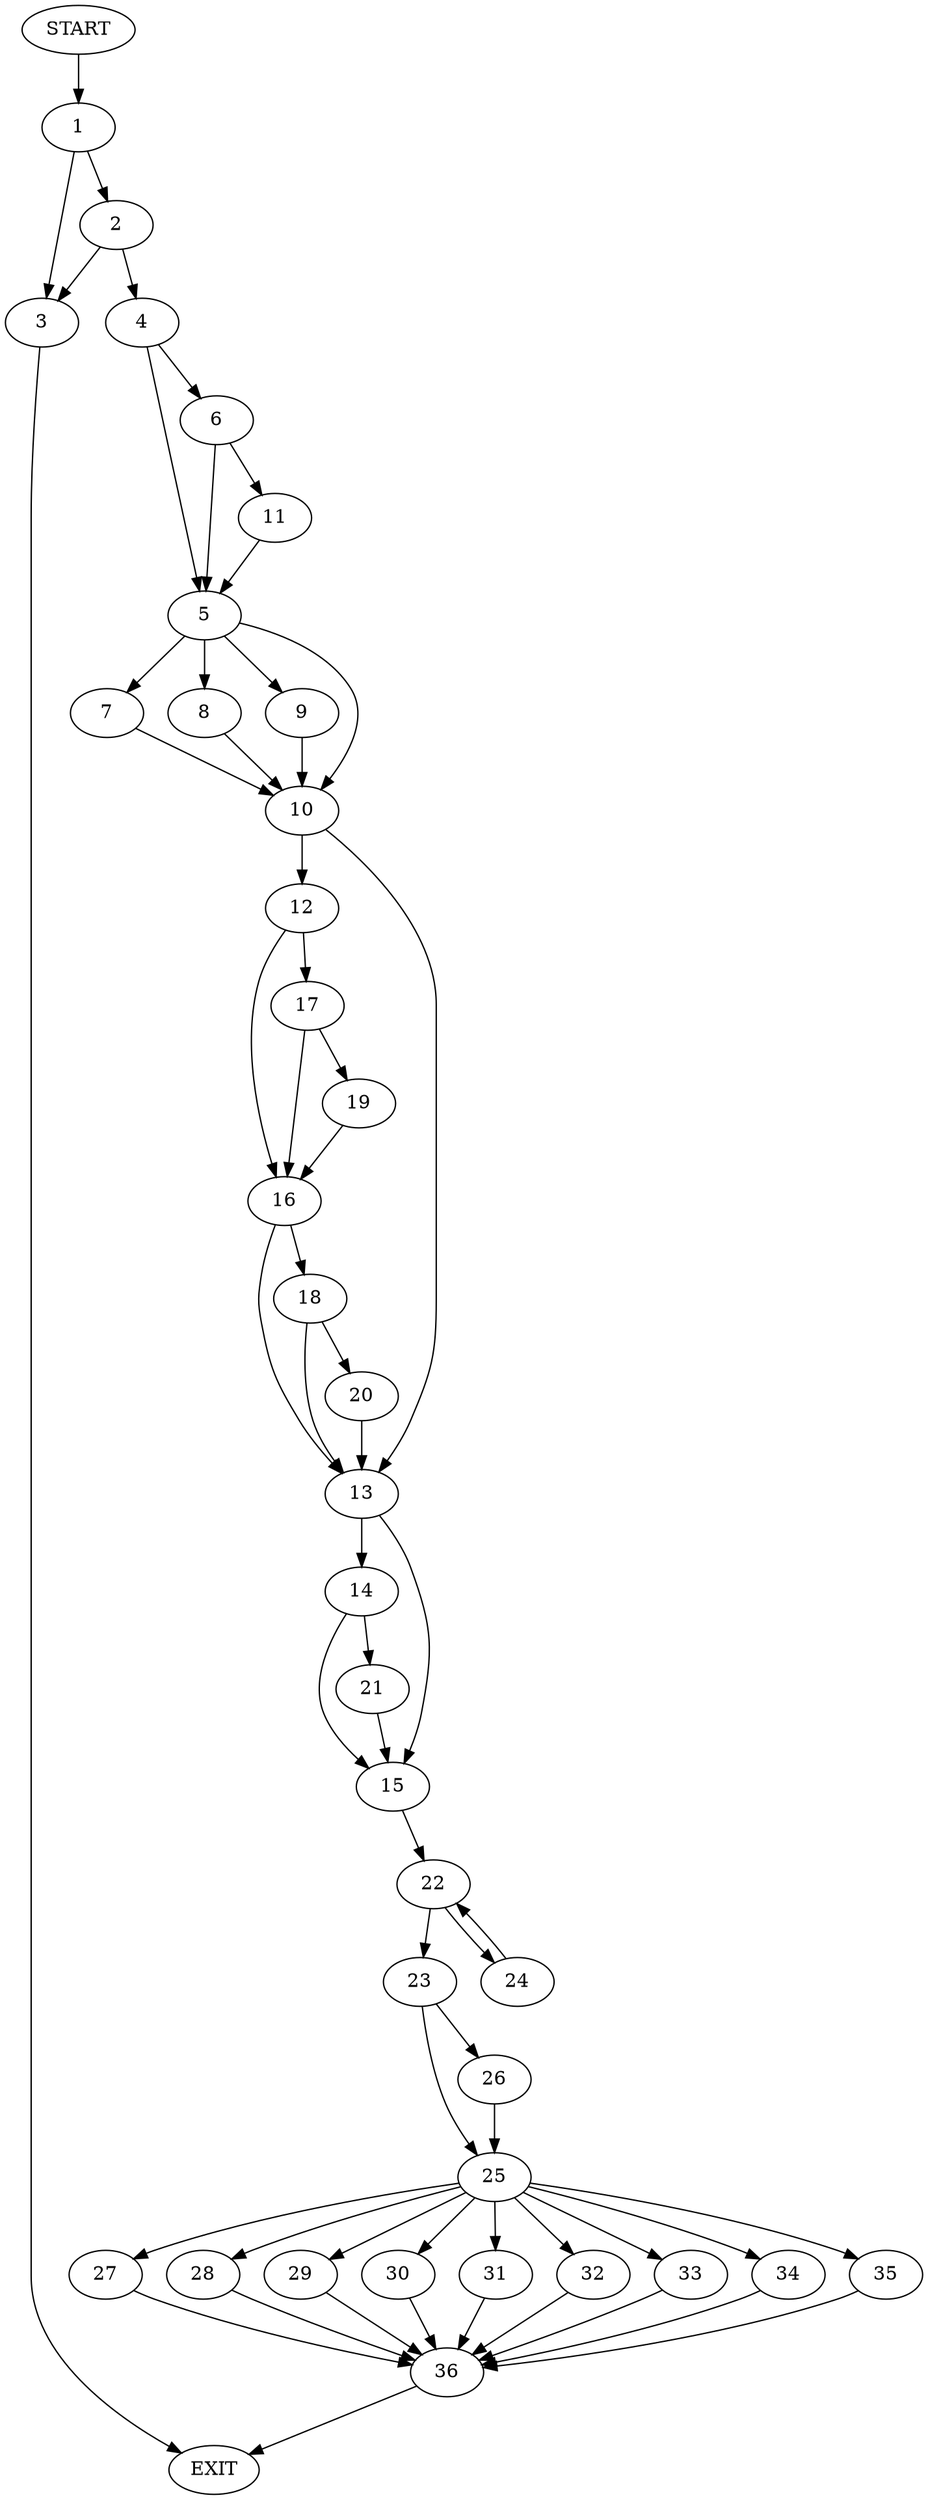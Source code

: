 digraph {
0 [label="START"]
37 [label="EXIT"]
0 -> 1
1 -> 2
1 -> 3
2 -> 4
2 -> 3
3 -> 37
4 -> 5
4 -> 6
5 -> 7
5 -> 8
5 -> 9
5 -> 10
6 -> 11
6 -> 5
11 -> 5
9 -> 10
10 -> 12
10 -> 13
7 -> 10
8 -> 10
13 -> 14
13 -> 15
12 -> 16
12 -> 17
16 -> 13
16 -> 18
17 -> 16
17 -> 19
19 -> 16
18 -> 20
18 -> 13
20 -> 13
14 -> 21
14 -> 15
15 -> 22
21 -> 15
22 -> 23
22 -> 24
23 -> 25
23 -> 26
24 -> 22
26 -> 25
25 -> 27
25 -> 28
25 -> 29
25 -> 30
25 -> 31
25 -> 32
25 -> 33
25 -> 34
25 -> 35
35 -> 36
31 -> 36
27 -> 36
33 -> 36
28 -> 36
30 -> 36
32 -> 36
34 -> 36
29 -> 36
36 -> 37
}
